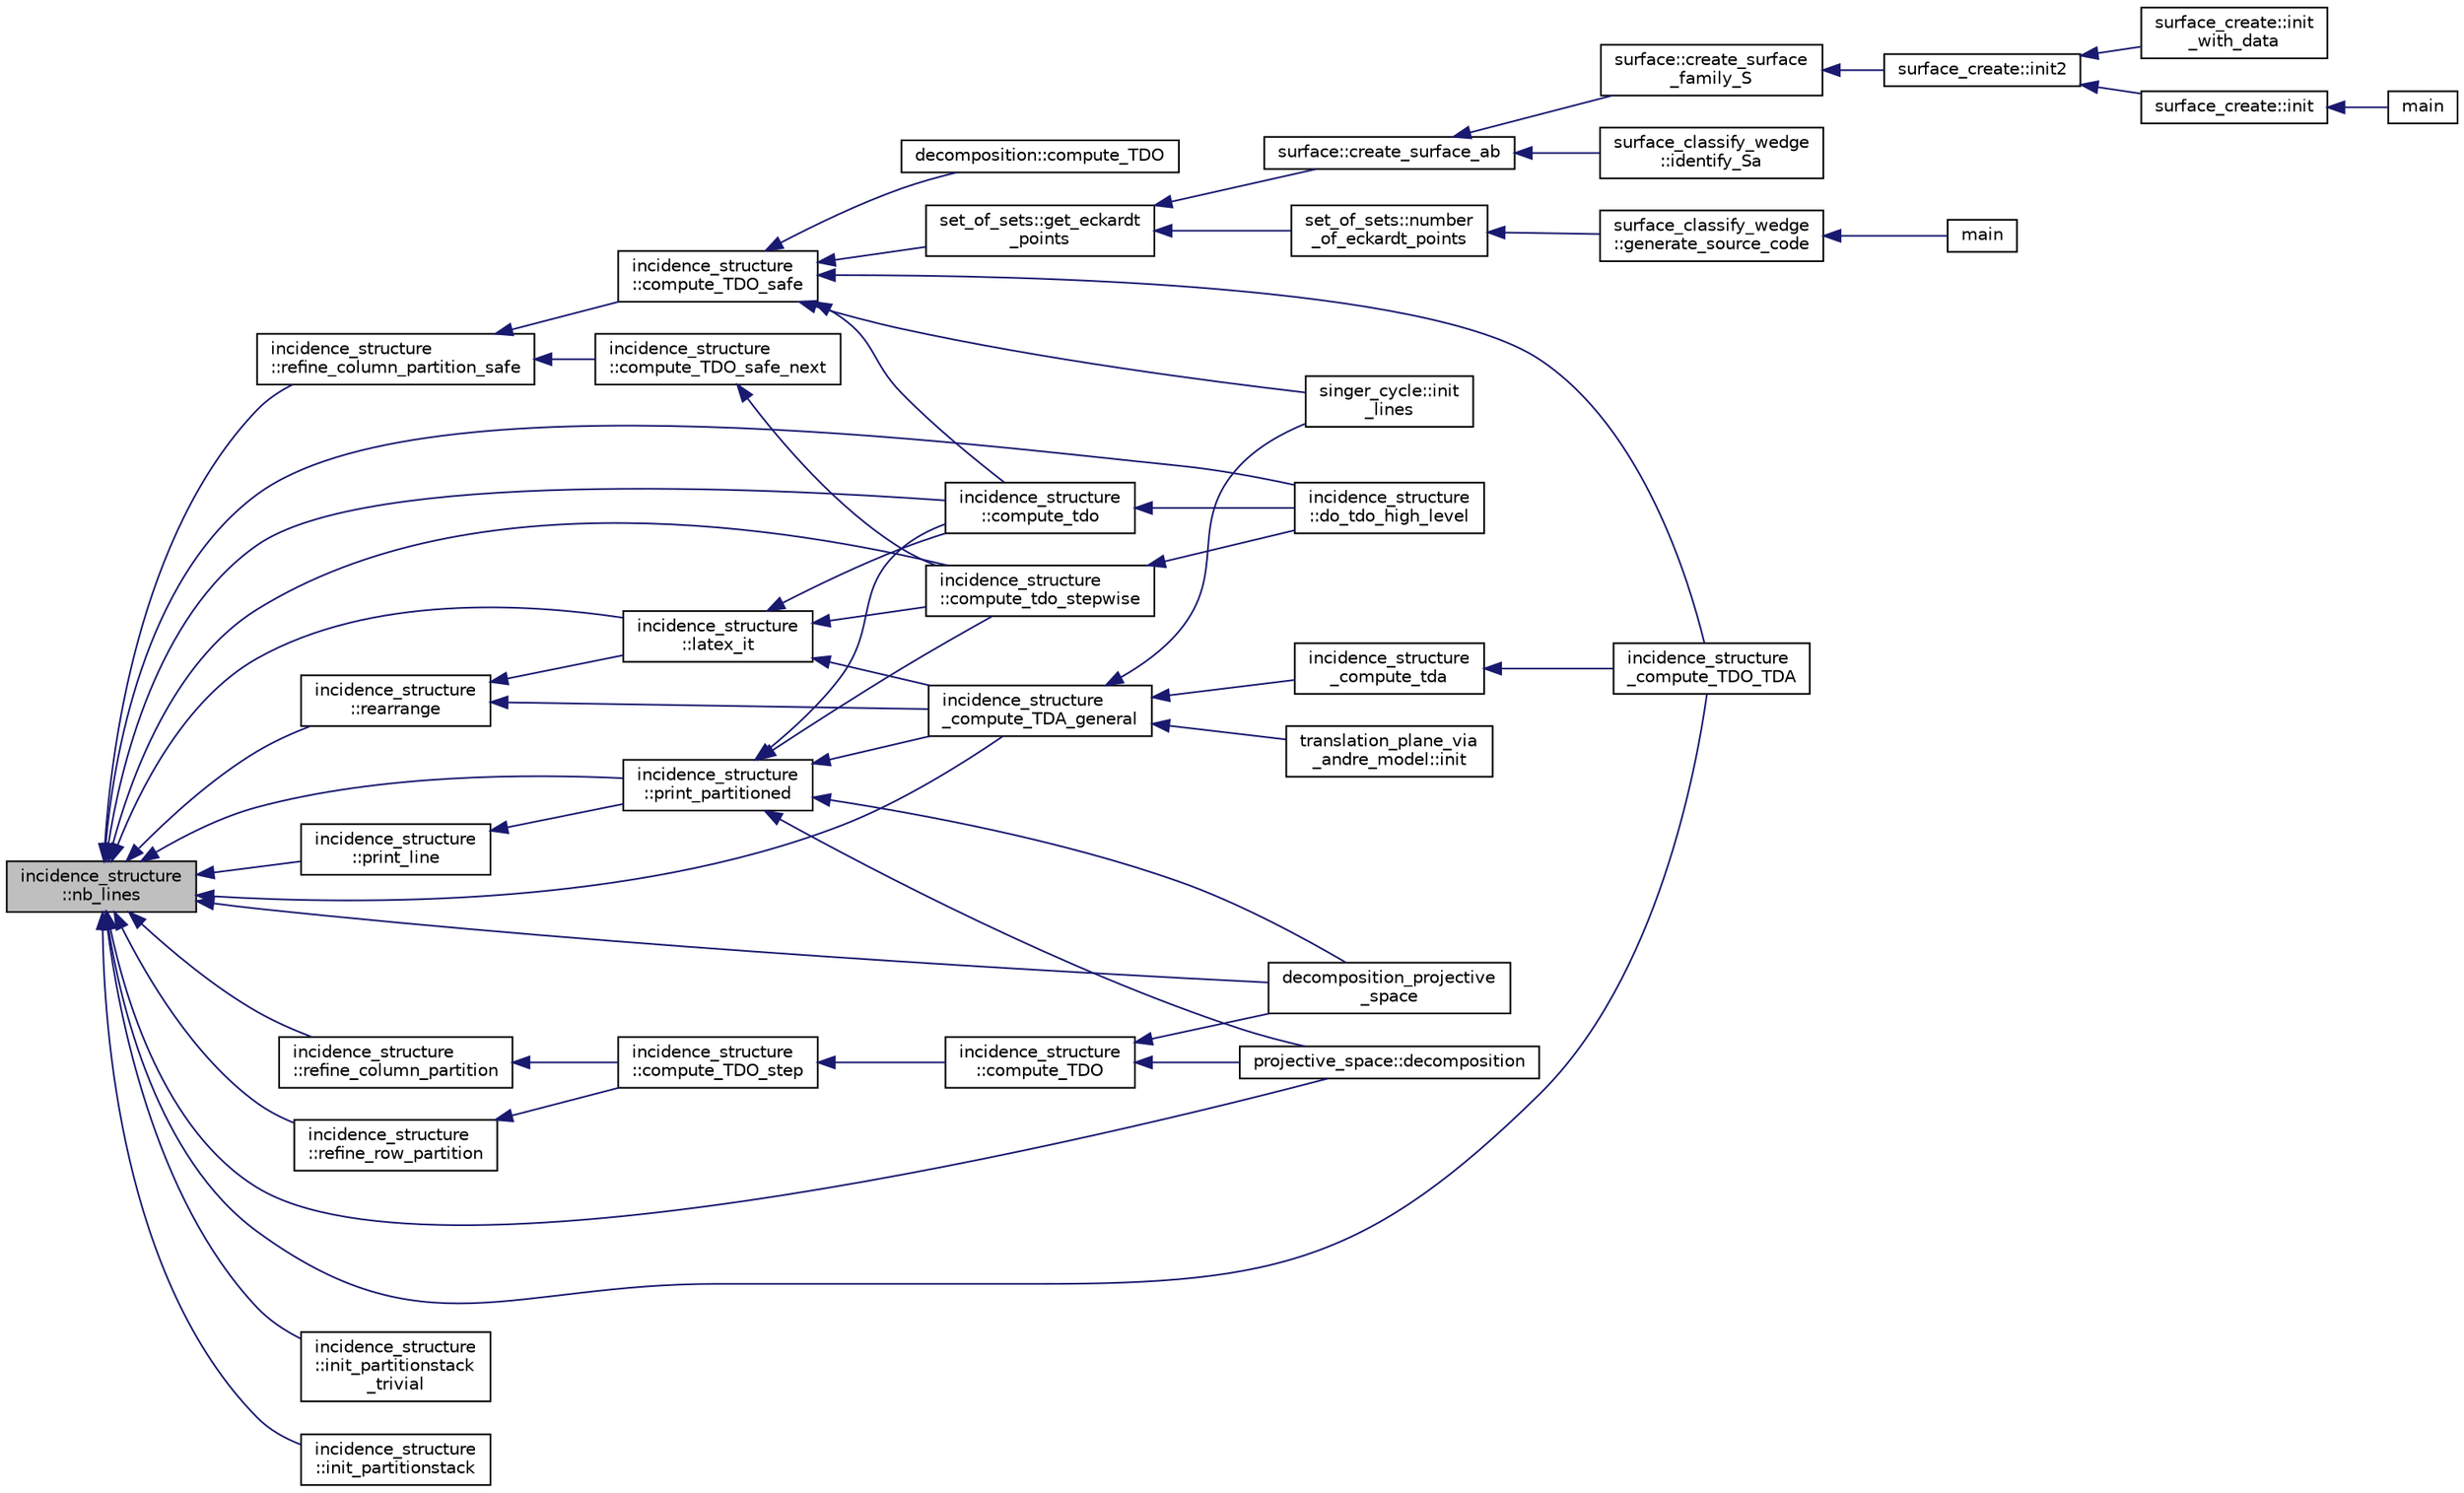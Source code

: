 digraph "incidence_structure::nb_lines"
{
  edge [fontname="Helvetica",fontsize="10",labelfontname="Helvetica",labelfontsize="10"];
  node [fontname="Helvetica",fontsize="10",shape=record];
  rankdir="LR";
  Node5264 [label="incidence_structure\l::nb_lines",height=0.2,width=0.4,color="black", fillcolor="grey75", style="filled", fontcolor="black"];
  Node5264 -> Node5265 [dir="back",color="midnightblue",fontsize="10",style="solid",fontname="Helvetica"];
  Node5265 [label="decomposition_projective\l_space",height=0.2,width=0.4,color="black", fillcolor="white", style="filled",URL="$df/d74/tl__geometry_8h.html#a82c6b40b3138e3e5bae2299d49680ac1"];
  Node5264 -> Node5266 [dir="back",color="midnightblue",fontsize="10",style="solid",fontname="Helvetica"];
  Node5266 [label="incidence_structure\l::refine_column_partition_safe",height=0.2,width=0.4,color="black", fillcolor="white", style="filled",URL="$da/d8a/classincidence__structure.html#a958f8ddce2d53753adb1df588bf0e721"];
  Node5266 -> Node5267 [dir="back",color="midnightblue",fontsize="10",style="solid",fontname="Helvetica"];
  Node5267 [label="incidence_structure\l::compute_TDO_safe_next",height=0.2,width=0.4,color="black", fillcolor="white", style="filled",URL="$da/d8a/classincidence__structure.html#a7c315a348fc6bed0f8642767cc9cd7d1"];
  Node5267 -> Node5268 [dir="back",color="midnightblue",fontsize="10",style="solid",fontname="Helvetica"];
  Node5268 [label="incidence_structure\l::compute_tdo_stepwise",height=0.2,width=0.4,color="black", fillcolor="white", style="filled",URL="$da/d8a/classincidence__structure.html#a91a7039b74c96b39bcd084b02181f191"];
  Node5268 -> Node5269 [dir="back",color="midnightblue",fontsize="10",style="solid",fontname="Helvetica"];
  Node5269 [label="incidence_structure\l::do_tdo_high_level",height=0.2,width=0.4,color="black", fillcolor="white", style="filled",URL="$da/d8a/classincidence__structure.html#a8840e820448ad980279f244a90888b77"];
  Node5266 -> Node5270 [dir="back",color="midnightblue",fontsize="10",style="solid",fontname="Helvetica"];
  Node5270 [label="incidence_structure\l::compute_TDO_safe",height=0.2,width=0.4,color="black", fillcolor="white", style="filled",URL="$da/d8a/classincidence__structure.html#ab1409e71c4b6855e49edfd3526644202"];
  Node5270 -> Node5271 [dir="back",color="midnightblue",fontsize="10",style="solid",fontname="Helvetica"];
  Node5271 [label="set_of_sets::get_eckardt\l_points",height=0.2,width=0.4,color="black", fillcolor="white", style="filled",URL="$da/dd6/classset__of__sets.html#af6713e71ef5a1b7cc7892d78900166c4"];
  Node5271 -> Node5272 [dir="back",color="midnightblue",fontsize="10",style="solid",fontname="Helvetica"];
  Node5272 [label="set_of_sets::number\l_of_eckardt_points",height=0.2,width=0.4,color="black", fillcolor="white", style="filled",URL="$da/dd6/classset__of__sets.html#acf1d8689cc8ef9c4987d86c78be68302"];
  Node5272 -> Node5273 [dir="back",color="midnightblue",fontsize="10",style="solid",fontname="Helvetica"];
  Node5273 [label="surface_classify_wedge\l::generate_source_code",height=0.2,width=0.4,color="black", fillcolor="white", style="filled",URL="$d7/d5c/classsurface__classify__wedge.html#a4cb31d5e7747571177fbdedf79631fd9"];
  Node5273 -> Node5274 [dir="back",color="midnightblue",fontsize="10",style="solid",fontname="Helvetica"];
  Node5274 [label="main",height=0.2,width=0.4,color="black", fillcolor="white", style="filled",URL="$df/df8/surface__classify_8_c.html#a217dbf8b442f20279ea00b898af96f52"];
  Node5271 -> Node5275 [dir="back",color="midnightblue",fontsize="10",style="solid",fontname="Helvetica"];
  Node5275 [label="surface::create_surface_ab",height=0.2,width=0.4,color="black", fillcolor="white", style="filled",URL="$d5/d88/classsurface.html#a9e0834d9fd3ea14957df1944ac40c847"];
  Node5275 -> Node5276 [dir="back",color="midnightblue",fontsize="10",style="solid",fontname="Helvetica"];
  Node5276 [label="surface::create_surface\l_family_S",height=0.2,width=0.4,color="black", fillcolor="white", style="filled",URL="$d5/d88/classsurface.html#a820199c4eab279fad1085a308550fa8f"];
  Node5276 -> Node5277 [dir="back",color="midnightblue",fontsize="10",style="solid",fontname="Helvetica"];
  Node5277 [label="surface_create::init2",height=0.2,width=0.4,color="black", fillcolor="white", style="filled",URL="$de/da4/classsurface__create.html#a0d600640f7dd62d5a6c36443effdab59"];
  Node5277 -> Node5278 [dir="back",color="midnightblue",fontsize="10",style="solid",fontname="Helvetica"];
  Node5278 [label="surface_create::init\l_with_data",height=0.2,width=0.4,color="black", fillcolor="white", style="filled",URL="$de/da4/classsurface__create.html#a9226f687139676532adb1aa971fbade2"];
  Node5277 -> Node5279 [dir="back",color="midnightblue",fontsize="10",style="solid",fontname="Helvetica"];
  Node5279 [label="surface_create::init",height=0.2,width=0.4,color="black", fillcolor="white", style="filled",URL="$de/da4/classsurface__create.html#ab0db5c12825f778e3caf8aa4da02eb06"];
  Node5279 -> Node5280 [dir="back",color="midnightblue",fontsize="10",style="solid",fontname="Helvetica"];
  Node5280 [label="main",height=0.2,width=0.4,color="black", fillcolor="white", style="filled",URL="$d2/dfa/create__surface__main_8_c.html#a217dbf8b442f20279ea00b898af96f52"];
  Node5275 -> Node5281 [dir="back",color="midnightblue",fontsize="10",style="solid",fontname="Helvetica"];
  Node5281 [label="surface_classify_wedge\l::identify_Sa",height=0.2,width=0.4,color="black", fillcolor="white", style="filled",URL="$d7/d5c/classsurface__classify__wedge.html#a8fdc22ea1850bd4da28ace84adb055a6"];
  Node5270 -> Node5282 [dir="back",color="midnightblue",fontsize="10",style="solid",fontname="Helvetica"];
  Node5282 [label="decomposition::compute_TDO",height=0.2,width=0.4,color="black", fillcolor="white", style="filled",URL="$d3/d2b/classdecomposition.html#acde2ae0342c89d2ba817ecdc98813cbe"];
  Node5270 -> Node5283 [dir="back",color="midnightblue",fontsize="10",style="solid",fontname="Helvetica"];
  Node5283 [label="incidence_structure\l::compute_tdo",height=0.2,width=0.4,color="black", fillcolor="white", style="filled",URL="$da/d8a/classincidence__structure.html#a74cfa0336bdb1b0d0eace43f330a2b0f"];
  Node5283 -> Node5269 [dir="back",color="midnightblue",fontsize="10",style="solid",fontname="Helvetica"];
  Node5270 -> Node5284 [dir="back",color="midnightblue",fontsize="10",style="solid",fontname="Helvetica"];
  Node5284 [label="incidence_structure\l_compute_TDO_TDA",height=0.2,width=0.4,color="black", fillcolor="white", style="filled",URL="$df/d74/tl__geometry_8h.html#a63d0e7a207e173b92c0e560df4d8e980"];
  Node5270 -> Node5285 [dir="back",color="midnightblue",fontsize="10",style="solid",fontname="Helvetica"];
  Node5285 [label="singer_cycle::init\l_lines",height=0.2,width=0.4,color="black", fillcolor="white", style="filled",URL="$d8/d13/classsinger__cycle.html#a817cbf613596d5db2cf5e926db8fa328"];
  Node5264 -> Node5286 [dir="back",color="midnightblue",fontsize="10",style="solid",fontname="Helvetica"];
  Node5286 [label="incidence_structure\l::refine_column_partition",height=0.2,width=0.4,color="black", fillcolor="white", style="filled",URL="$da/d8a/classincidence__structure.html#ac262f307c1531d67496129dc7890cda4"];
  Node5286 -> Node5287 [dir="back",color="midnightblue",fontsize="10",style="solid",fontname="Helvetica"];
  Node5287 [label="incidence_structure\l::compute_TDO_step",height=0.2,width=0.4,color="black", fillcolor="white", style="filled",URL="$da/d8a/classincidence__structure.html#a6175accaa64033df34d722c594a8b827"];
  Node5287 -> Node5288 [dir="back",color="midnightblue",fontsize="10",style="solid",fontname="Helvetica"];
  Node5288 [label="incidence_structure\l::compute_TDO",height=0.2,width=0.4,color="black", fillcolor="white", style="filled",URL="$da/d8a/classincidence__structure.html#a617e41f176be4a8d522036666342f65e"];
  Node5288 -> Node5265 [dir="back",color="midnightblue",fontsize="10",style="solid",fontname="Helvetica"];
  Node5288 -> Node5289 [dir="back",color="midnightblue",fontsize="10",style="solid",fontname="Helvetica"];
  Node5289 [label="projective_space::decomposition",height=0.2,width=0.4,color="black", fillcolor="white", style="filled",URL="$d2/d17/classprojective__space.html#ae060ee525e7a974bce04d78be7f6dd51"];
  Node5264 -> Node5290 [dir="back",color="midnightblue",fontsize="10",style="solid",fontname="Helvetica"];
  Node5290 [label="incidence_structure\l::refine_row_partition",height=0.2,width=0.4,color="black", fillcolor="white", style="filled",URL="$da/d8a/classincidence__structure.html#a6e1419be9f59e69fd83b44e6b11905ea"];
  Node5290 -> Node5287 [dir="back",color="midnightblue",fontsize="10",style="solid",fontname="Helvetica"];
  Node5264 -> Node5291 [dir="back",color="midnightblue",fontsize="10",style="solid",fontname="Helvetica"];
  Node5291 [label="incidence_structure\l::print_line",height=0.2,width=0.4,color="black", fillcolor="white", style="filled",URL="$da/d8a/classincidence__structure.html#ae76fdf2cf39ba776ed86b0b910d7746a"];
  Node5291 -> Node5292 [dir="back",color="midnightblue",fontsize="10",style="solid",fontname="Helvetica"];
  Node5292 [label="incidence_structure\l::print_partitioned",height=0.2,width=0.4,color="black", fillcolor="white", style="filled",URL="$da/d8a/classincidence__structure.html#a9e18878f5cc9dbeca4806bd5aab5b054"];
  Node5292 -> Node5265 [dir="back",color="midnightblue",fontsize="10",style="solid",fontname="Helvetica"];
  Node5292 -> Node5283 [dir="back",color="midnightblue",fontsize="10",style="solid",fontname="Helvetica"];
  Node5292 -> Node5268 [dir="back",color="midnightblue",fontsize="10",style="solid",fontname="Helvetica"];
  Node5292 -> Node5293 [dir="back",color="midnightblue",fontsize="10",style="solid",fontname="Helvetica"];
  Node5293 [label="incidence_structure\l_compute_TDA_general",height=0.2,width=0.4,color="black", fillcolor="white", style="filled",URL="$df/d74/tl__geometry_8h.html#a21ab759f6e646f3fe703c17f39361448"];
  Node5293 -> Node5294 [dir="back",color="midnightblue",fontsize="10",style="solid",fontname="Helvetica"];
  Node5294 [label="incidence_structure\l_compute_tda",height=0.2,width=0.4,color="black", fillcolor="white", style="filled",URL="$df/d74/tl__geometry_8h.html#ab3a7584f120bbaf752a5bd831d3ebf72"];
  Node5294 -> Node5284 [dir="back",color="midnightblue",fontsize="10",style="solid",fontname="Helvetica"];
  Node5293 -> Node5285 [dir="back",color="midnightblue",fontsize="10",style="solid",fontname="Helvetica"];
  Node5293 -> Node5295 [dir="back",color="midnightblue",fontsize="10",style="solid",fontname="Helvetica"];
  Node5295 [label="translation_plane_via\l_andre_model::init",height=0.2,width=0.4,color="black", fillcolor="white", style="filled",URL="$d1/dcc/classtranslation__plane__via__andre__model.html#adb424599de168ade331979a9218ee07b"];
  Node5292 -> Node5289 [dir="back",color="midnightblue",fontsize="10",style="solid",fontname="Helvetica"];
  Node5264 -> Node5292 [dir="back",color="midnightblue",fontsize="10",style="solid",fontname="Helvetica"];
  Node5264 -> Node5296 [dir="back",color="midnightblue",fontsize="10",style="solid",fontname="Helvetica"];
  Node5296 [label="incidence_structure\l::latex_it",height=0.2,width=0.4,color="black", fillcolor="white", style="filled",URL="$da/d8a/classincidence__structure.html#a7ad3d823093d5938d41c36230b9b8ea6"];
  Node5296 -> Node5283 [dir="back",color="midnightblue",fontsize="10",style="solid",fontname="Helvetica"];
  Node5296 -> Node5268 [dir="back",color="midnightblue",fontsize="10",style="solid",fontname="Helvetica"];
  Node5296 -> Node5293 [dir="back",color="midnightblue",fontsize="10",style="solid",fontname="Helvetica"];
  Node5264 -> Node5297 [dir="back",color="midnightblue",fontsize="10",style="solid",fontname="Helvetica"];
  Node5297 [label="incidence_structure\l::rearrange",height=0.2,width=0.4,color="black", fillcolor="white", style="filled",URL="$da/d8a/classincidence__structure.html#ad692ab2f42456aeee575311c2cdbbdf9"];
  Node5297 -> Node5296 [dir="back",color="midnightblue",fontsize="10",style="solid",fontname="Helvetica"];
  Node5297 -> Node5293 [dir="back",color="midnightblue",fontsize="10",style="solid",fontname="Helvetica"];
  Node5264 -> Node5269 [dir="back",color="midnightblue",fontsize="10",style="solid",fontname="Helvetica"];
  Node5264 -> Node5283 [dir="back",color="midnightblue",fontsize="10",style="solid",fontname="Helvetica"];
  Node5264 -> Node5268 [dir="back",color="midnightblue",fontsize="10",style="solid",fontname="Helvetica"];
  Node5264 -> Node5298 [dir="back",color="midnightblue",fontsize="10",style="solid",fontname="Helvetica"];
  Node5298 [label="incidence_structure\l::init_partitionstack\l_trivial",height=0.2,width=0.4,color="black", fillcolor="white", style="filled",URL="$da/d8a/classincidence__structure.html#a1ef40a989dce94be003b922c826926c0"];
  Node5264 -> Node5299 [dir="back",color="midnightblue",fontsize="10",style="solid",fontname="Helvetica"];
  Node5299 [label="incidence_structure\l::init_partitionstack",height=0.2,width=0.4,color="black", fillcolor="white", style="filled",URL="$da/d8a/classincidence__structure.html#ac59c8f4edb758351e38b68bd0ecb979d"];
  Node5264 -> Node5293 [dir="back",color="midnightblue",fontsize="10",style="solid",fontname="Helvetica"];
  Node5264 -> Node5284 [dir="back",color="midnightblue",fontsize="10",style="solid",fontname="Helvetica"];
  Node5264 -> Node5289 [dir="back",color="midnightblue",fontsize="10",style="solid",fontname="Helvetica"];
}
